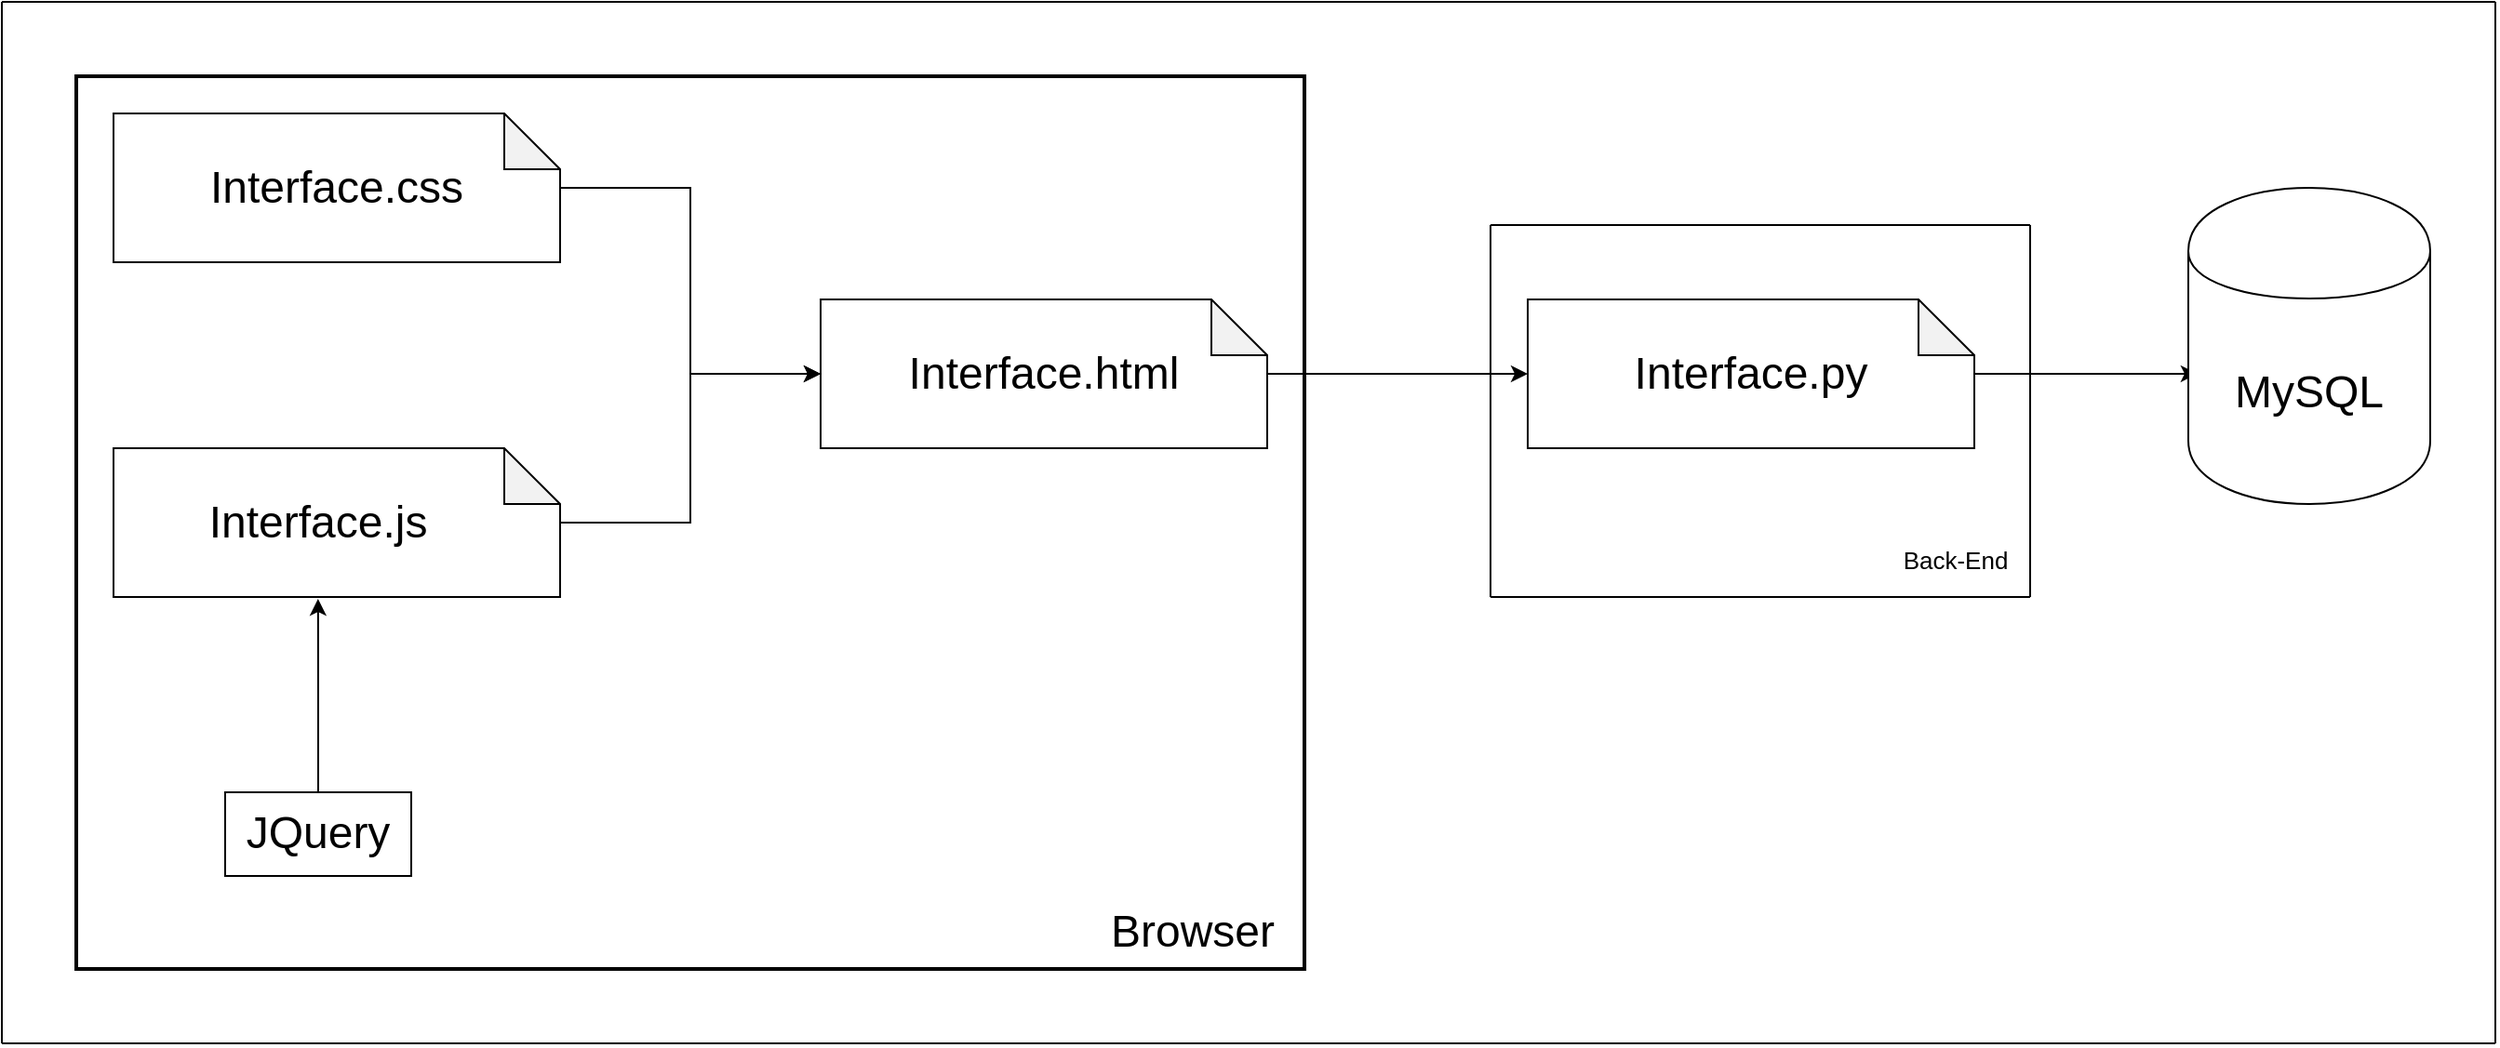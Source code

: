 <mxfile version="13.3.5" type="device"><diagram id="-LPNW0FCWnwrgAHDD4kG" name="Page-1"><mxGraphModel dx="2500" dy="941" grid="1" gridSize="10" guides="1" tooltips="1" connect="1" arrows="1" fold="1" page="1" pageScale="1" pageWidth="827" pageHeight="1169" math="0" shadow="0"><root><mxCell id="0"/><mxCell id="1" parent="0"/><mxCell id="Z2e63o7_JQ4cwF-2bi5l-26" style="edgeStyle=orthogonalEdgeStyle;rounded=0;orthogonalLoop=1;jettySize=auto;html=1;entryX=0.038;entryY=0.588;entryDx=0;entryDy=0;entryPerimeter=0;" edge="1" parent="1" source="Z2e63o7_JQ4cwF-2bi5l-1" target="Z2e63o7_JQ4cwF-2bi5l-6"><mxGeometry relative="1" as="geometry"/></mxCell><mxCell id="Z2e63o7_JQ4cwF-2bi5l-1" value="" style="shape=note;whiteSpace=wrap;html=1;backgroundOutline=1;darkOpacity=0.05;" vertex="1" parent="1"><mxGeometry x="440" y="320" width="240" height="80" as="geometry"/></mxCell><mxCell id="Z2e63o7_JQ4cwF-2bi5l-24" style="edgeStyle=orthogonalEdgeStyle;rounded=0;orthogonalLoop=1;jettySize=auto;html=1;entryX=0;entryY=0.5;entryDx=0;entryDy=0;entryPerimeter=0;" edge="1" parent="1" source="Z2e63o7_JQ4cwF-2bi5l-3" target="Z2e63o7_JQ4cwF-2bi5l-1"><mxGeometry relative="1" as="geometry"/></mxCell><mxCell id="Z2e63o7_JQ4cwF-2bi5l-3" value="" style="shape=note;whiteSpace=wrap;html=1;backgroundOutline=1;darkOpacity=0.05;" vertex="1" parent="1"><mxGeometry x="60" y="320" width="240" height="80" as="geometry"/></mxCell><mxCell id="Z2e63o7_JQ4cwF-2bi5l-21" style="edgeStyle=orthogonalEdgeStyle;rounded=0;orthogonalLoop=1;jettySize=auto;html=1;entryX=0;entryY=0.5;entryDx=0;entryDy=0;entryPerimeter=0;" edge="1" parent="1" source="Z2e63o7_JQ4cwF-2bi5l-4" target="Z2e63o7_JQ4cwF-2bi5l-3"><mxGeometry relative="1" as="geometry"/></mxCell><mxCell id="Z2e63o7_JQ4cwF-2bi5l-4" value="" style="shape=note;whiteSpace=wrap;html=1;backgroundOutline=1;darkOpacity=0.05;" vertex="1" parent="1"><mxGeometry x="-320" y="400" width="240" height="80" as="geometry"/></mxCell><mxCell id="Z2e63o7_JQ4cwF-2bi5l-20" style="edgeStyle=orthogonalEdgeStyle;rounded=0;orthogonalLoop=1;jettySize=auto;html=1;entryX=0;entryY=0.5;entryDx=0;entryDy=0;entryPerimeter=0;" edge="1" parent="1" source="Z2e63o7_JQ4cwF-2bi5l-5" target="Z2e63o7_JQ4cwF-2bi5l-3"><mxGeometry relative="1" as="geometry"/></mxCell><mxCell id="Z2e63o7_JQ4cwF-2bi5l-5" value="" style="shape=note;whiteSpace=wrap;html=1;backgroundOutline=1;darkOpacity=0.05;" vertex="1" parent="1"><mxGeometry x="-320" y="220" width="240" height="80" as="geometry"/></mxCell><mxCell id="Z2e63o7_JQ4cwF-2bi5l-6" value="" style="shape=cylinder;whiteSpace=wrap;html=1;boundedLbl=1;backgroundOutline=1;" vertex="1" parent="1"><mxGeometry x="795" y="260" width="130" height="170" as="geometry"/></mxCell><mxCell id="Z2e63o7_JQ4cwF-2bi5l-7" value="&lt;font style=&quot;font-size: 24px&quot;&gt;Interface.py&lt;/font&gt;" style="text;html=1;strokeColor=none;fillColor=none;align=center;verticalAlign=middle;whiteSpace=wrap;rounded=0;" vertex="1" parent="1"><mxGeometry x="540" y="350" width="40" height="20" as="geometry"/></mxCell><mxCell id="Z2e63o7_JQ4cwF-2bi5l-8" value="&lt;font style=&quot;font-size: 24px&quot;&gt;Interface.html&lt;/font&gt;" style="text;html=1;strokeColor=none;fillColor=none;align=center;verticalAlign=middle;whiteSpace=wrap;rounded=0;" vertex="1" parent="1"><mxGeometry x="160" y="350" width="40" height="20" as="geometry"/></mxCell><mxCell id="Z2e63o7_JQ4cwF-2bi5l-9" value="&lt;font style=&quot;font-size: 24px&quot;&gt;Interface.css&lt;/font&gt;" style="text;html=1;strokeColor=none;fillColor=none;align=center;verticalAlign=middle;whiteSpace=wrap;rounded=0;" vertex="1" parent="1"><mxGeometry x="-220" y="250" width="40" height="20" as="geometry"/></mxCell><mxCell id="Z2e63o7_JQ4cwF-2bi5l-10" value="&lt;font style=&quot;font-size: 24px&quot;&gt;Interface.js&lt;/font&gt;" style="text;html=1;strokeColor=none;fillColor=none;align=center;verticalAlign=middle;whiteSpace=wrap;rounded=0;" vertex="1" parent="1"><mxGeometry x="-230" y="430" width="40" height="20" as="geometry"/></mxCell><mxCell id="Z2e63o7_JQ4cwF-2bi5l-11" value="&lt;font style=&quot;font-size: 24px&quot;&gt;MySQL&lt;/font&gt;" style="text;html=1;strokeColor=none;fillColor=none;align=center;verticalAlign=middle;whiteSpace=wrap;rounded=0;" vertex="1" parent="1"><mxGeometry x="840" y="360" width="40" height="20" as="geometry"/></mxCell><mxCell id="Z2e63o7_JQ4cwF-2bi5l-13" value="" style="rounded=0;whiteSpace=wrap;html=1;strokeWidth=2;fillColor=none;" vertex="1" parent="1"><mxGeometry x="-340" y="200" width="660" height="480" as="geometry"/></mxCell><mxCell id="Z2e63o7_JQ4cwF-2bi5l-14" value="&lt;font style=&quot;font-size: 24px&quot;&gt;Browser&lt;/font&gt;" style="text;html=1;strokeColor=none;fillColor=none;align=center;verticalAlign=middle;whiteSpace=wrap;rounded=0;opacity=30;" vertex="1" parent="1"><mxGeometry x="240" y="650" width="40" height="20" as="geometry"/></mxCell><mxCell id="Z2e63o7_JQ4cwF-2bi5l-23" style="edgeStyle=orthogonalEdgeStyle;rounded=0;orthogonalLoop=1;jettySize=auto;html=1;exitX=0.5;exitY=0;exitDx=0;exitDy=0;entryX=0.458;entryY=1.013;entryDx=0;entryDy=0;entryPerimeter=0;" edge="1" parent="1" source="Z2e63o7_JQ4cwF-2bi5l-15" target="Z2e63o7_JQ4cwF-2bi5l-4"><mxGeometry relative="1" as="geometry"/></mxCell><mxCell id="Z2e63o7_JQ4cwF-2bi5l-15" value="" style="rounded=0;whiteSpace=wrap;html=1;strokeWidth=1;fillColor=none;" vertex="1" parent="1"><mxGeometry x="-260" y="585" width="100" height="45" as="geometry"/></mxCell><mxCell id="Z2e63o7_JQ4cwF-2bi5l-16" value="&lt;font style=&quot;font-size: 24px ; line-height: 70%&quot;&gt;JQuery&lt;/font&gt;" style="text;html=1;strokeColor=none;fillColor=none;align=center;verticalAlign=middle;whiteSpace=wrap;rounded=0;" vertex="1" parent="1"><mxGeometry x="-230" y="598" width="40" height="20" as="geometry"/></mxCell><mxCell id="Z2e63o7_JQ4cwF-2bi5l-27" value="" style="endArrow=none;html=1;" edge="1" parent="1"><mxGeometry width="50" height="50" relative="1" as="geometry"><mxPoint x="420" y="480" as="sourcePoint"/><mxPoint x="420" y="280" as="targetPoint"/></mxGeometry></mxCell><mxCell id="Z2e63o7_JQ4cwF-2bi5l-28" value="" style="endArrow=none;html=1;" edge="1" parent="1"><mxGeometry width="50" height="50" relative="1" as="geometry"><mxPoint x="420" y="480" as="sourcePoint"/><mxPoint x="710" y="480" as="targetPoint"/></mxGeometry></mxCell><mxCell id="Z2e63o7_JQ4cwF-2bi5l-29" value="" style="endArrow=none;html=1;" edge="1" parent="1"><mxGeometry width="50" height="50" relative="1" as="geometry"><mxPoint x="710" y="480" as="sourcePoint"/><mxPoint x="710" y="280" as="targetPoint"/></mxGeometry></mxCell><mxCell id="Z2e63o7_JQ4cwF-2bi5l-30" value="" style="endArrow=none;html=1;" edge="1" parent="1"><mxGeometry width="50" height="50" relative="1" as="geometry"><mxPoint x="420" y="280" as="sourcePoint"/><mxPoint x="710" y="280" as="targetPoint"/></mxGeometry></mxCell><mxCell id="Z2e63o7_JQ4cwF-2bi5l-31" value="&lt;font style=&quot;font-size: 13px&quot;&gt;Back-End&lt;/font&gt;" style="text;html=1;strokeColor=none;fillColor=none;align=center;verticalAlign=middle;whiteSpace=wrap;rounded=0;" vertex="1" parent="1"><mxGeometry x="640" y="450" width="60" height="20" as="geometry"/></mxCell><mxCell id="Z2e63o7_JQ4cwF-2bi5l-32" value="" style="endArrow=none;html=1;" edge="1" parent="1"><mxGeometry width="50" height="50" relative="1" as="geometry"><mxPoint x="-380" y="720" as="sourcePoint"/><mxPoint x="-380" y="160" as="targetPoint"/></mxGeometry></mxCell><mxCell id="Z2e63o7_JQ4cwF-2bi5l-33" value="" style="endArrow=none;html=1;" edge="1" parent="1"><mxGeometry width="50" height="50" relative="1" as="geometry"><mxPoint x="-380" y="160" as="sourcePoint"/><mxPoint x="960" y="160" as="targetPoint"/></mxGeometry></mxCell><mxCell id="Z2e63o7_JQ4cwF-2bi5l-34" value="" style="endArrow=none;html=1;" edge="1" parent="1"><mxGeometry width="50" height="50" relative="1" as="geometry"><mxPoint x="960" y="720" as="sourcePoint"/><mxPoint x="960" y="160" as="targetPoint"/></mxGeometry></mxCell><mxCell id="Z2e63o7_JQ4cwF-2bi5l-35" value="" style="endArrow=none;html=1;" edge="1" parent="1"><mxGeometry width="50" height="50" relative="1" as="geometry"><mxPoint x="-380" y="720" as="sourcePoint"/><mxPoint x="960" y="720" as="targetPoint"/></mxGeometry></mxCell></root></mxGraphModel></diagram></mxfile>